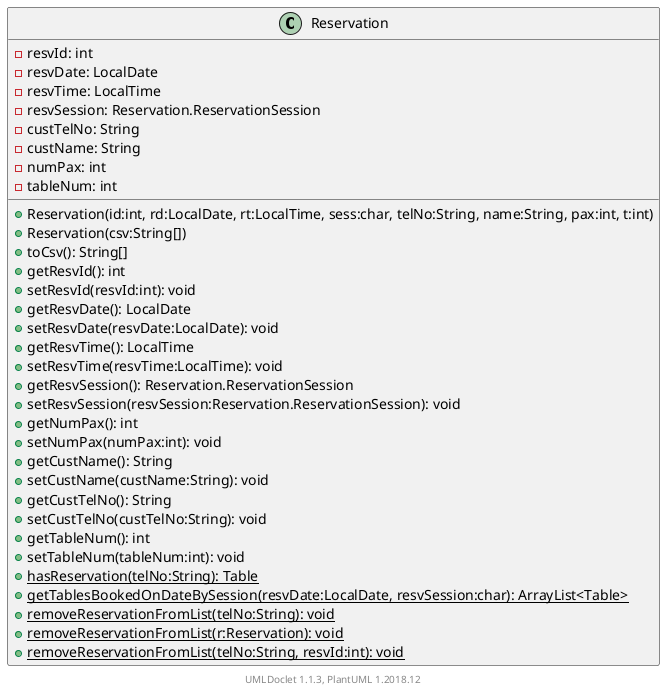 @startuml

    class Reservation [[../sg/edu/ntu/scse/cz2002/features/Reservation.html]] {
        -resvId: int
        -resvDate: LocalDate
        -resvTime: LocalTime
        -resvSession: Reservation.ReservationSession
        -custTelNo: String
        -custName: String
        -numPax: int
        -tableNum: int
        +Reservation(id:int, rd:LocalDate, rt:LocalTime, sess:char, telNo:String, name:String, pax:int, t:int)
        +Reservation(csv:String[])
        +toCsv(): String[]
        +getResvId(): int
        +setResvId(resvId:int): void
        +getResvDate(): LocalDate
        +setResvDate(resvDate:LocalDate): void
        +getResvTime(): LocalTime
        +setResvTime(resvTime:LocalTime): void
        +getResvSession(): Reservation.ReservationSession
        +setResvSession(resvSession:Reservation.ReservationSession): void
        +getNumPax(): int
        +setNumPax(numPax:int): void
        +getCustName(): String
        +setCustName(custName:String): void
        +getCustTelNo(): String
        +setCustTelNo(custTelNo:String): void
        +getTableNum(): int
        +setTableNum(tableNum:int): void
        {static} +hasReservation(telNo:String): Table
        {static} +getTablesBookedOnDateBySession(resvDate:LocalDate, resvSession:char): ArrayList<Table>
        {static} +removeReservationFromList(telNo:String): void
        {static} +removeReservationFromList(r:Reservation): void
        {static} +removeReservationFromList(telNo:String, resvId:int): void
    }


    center footer UMLDoclet 1.1.3, PlantUML 1.2018.12
@enduml

